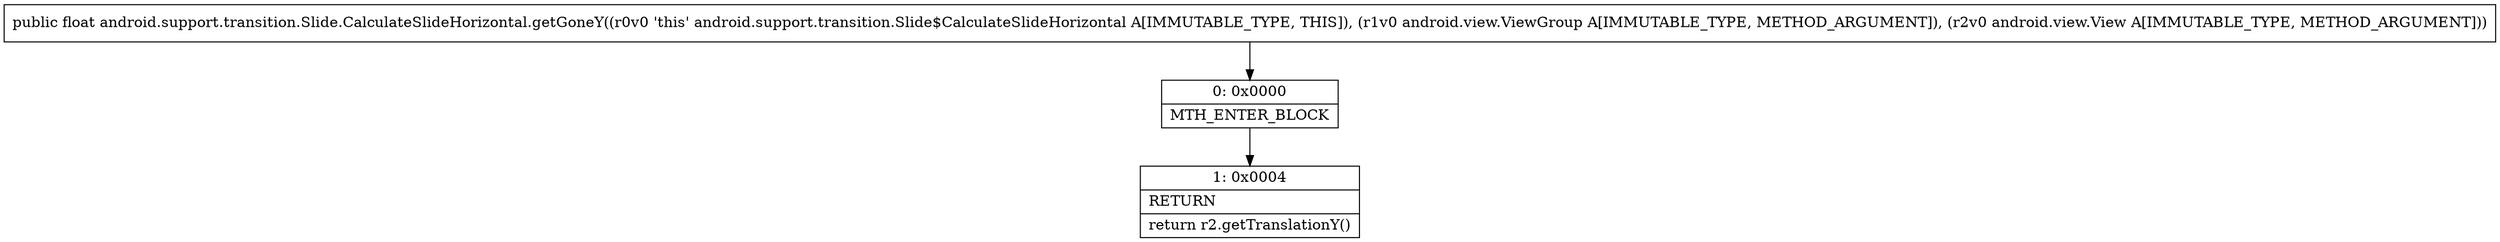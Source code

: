 digraph "CFG forandroid.support.transition.Slide.CalculateSlideHorizontal.getGoneY(Landroid\/view\/ViewGroup;Landroid\/view\/View;)F" {
Node_0 [shape=record,label="{0\:\ 0x0000|MTH_ENTER_BLOCK\l}"];
Node_1 [shape=record,label="{1\:\ 0x0004|RETURN\l|return r2.getTranslationY()\l}"];
MethodNode[shape=record,label="{public float android.support.transition.Slide.CalculateSlideHorizontal.getGoneY((r0v0 'this' android.support.transition.Slide$CalculateSlideHorizontal A[IMMUTABLE_TYPE, THIS]), (r1v0 android.view.ViewGroup A[IMMUTABLE_TYPE, METHOD_ARGUMENT]), (r2v0 android.view.View A[IMMUTABLE_TYPE, METHOD_ARGUMENT])) }"];
MethodNode -> Node_0;
Node_0 -> Node_1;
}

